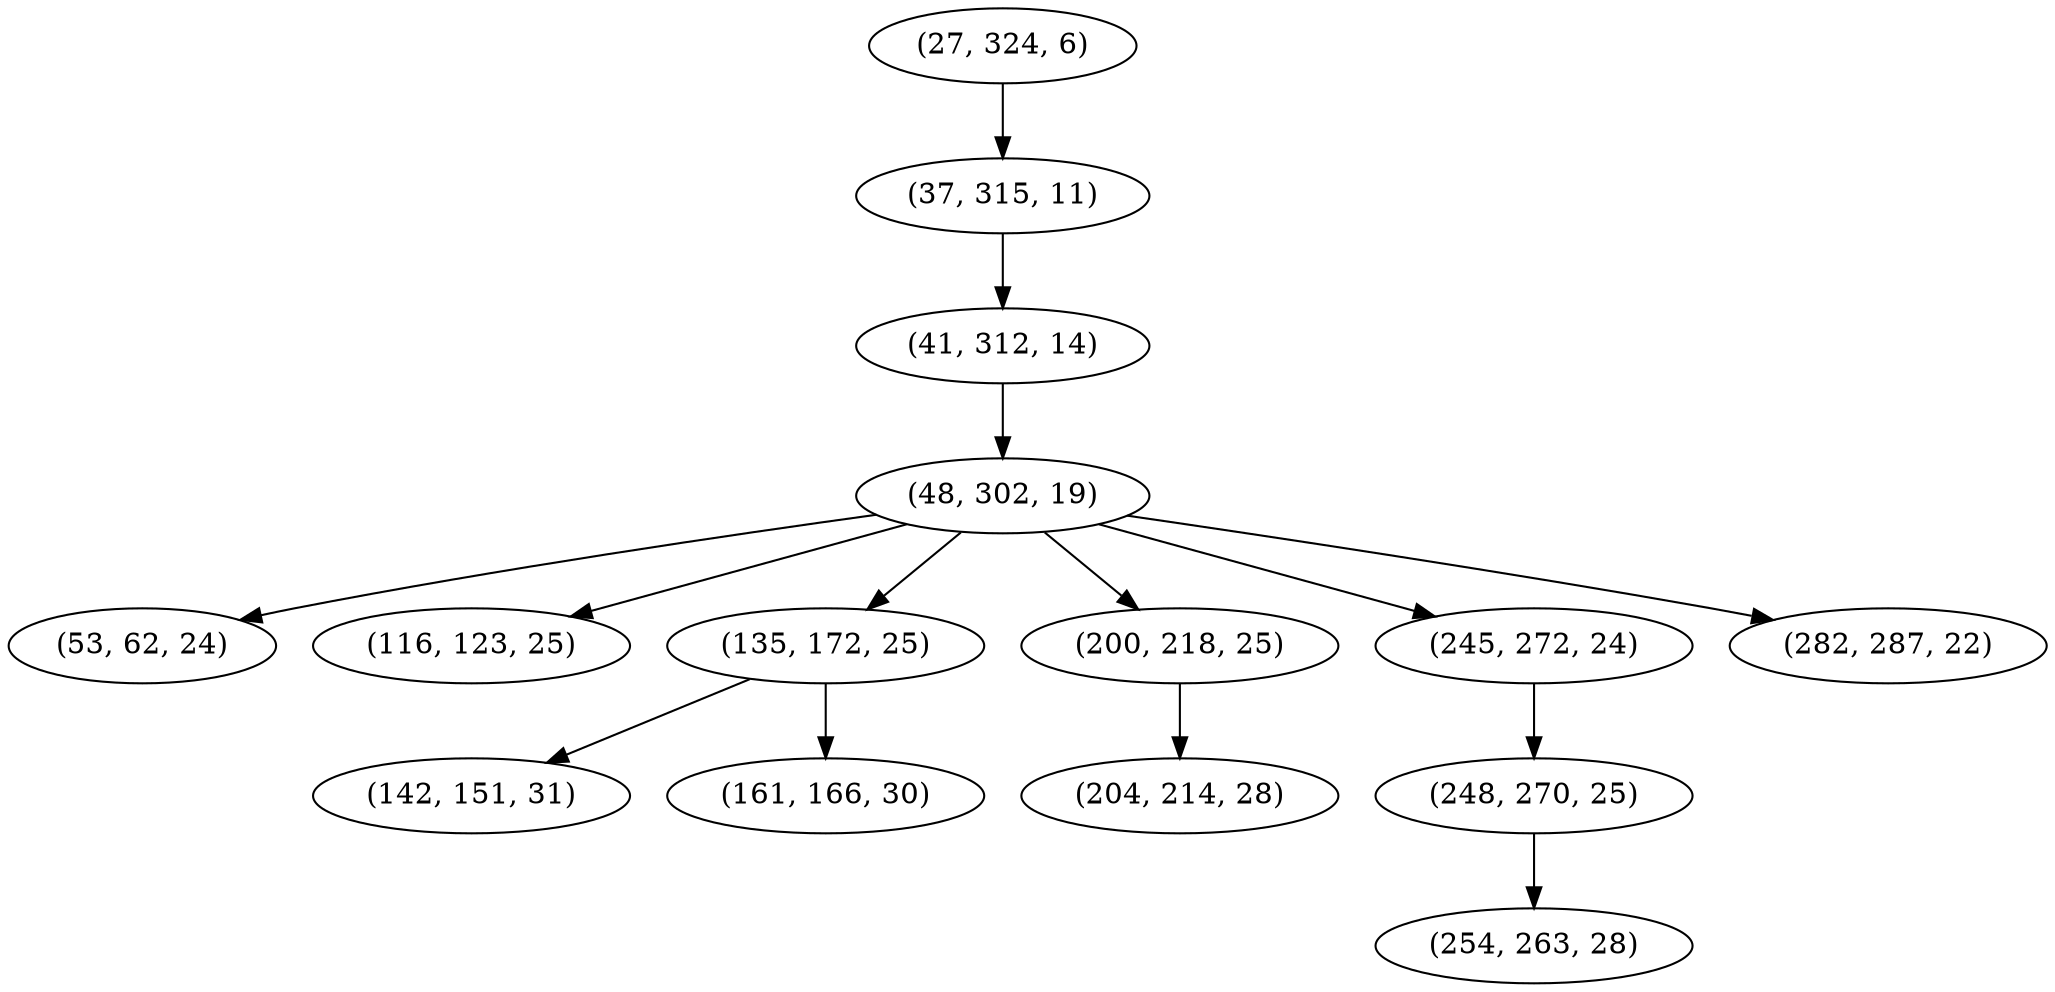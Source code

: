 digraph tree {
    "(27, 324, 6)";
    "(37, 315, 11)";
    "(41, 312, 14)";
    "(48, 302, 19)";
    "(53, 62, 24)";
    "(116, 123, 25)";
    "(135, 172, 25)";
    "(142, 151, 31)";
    "(161, 166, 30)";
    "(200, 218, 25)";
    "(204, 214, 28)";
    "(245, 272, 24)";
    "(248, 270, 25)";
    "(254, 263, 28)";
    "(282, 287, 22)";
    "(27, 324, 6)" -> "(37, 315, 11)";
    "(37, 315, 11)" -> "(41, 312, 14)";
    "(41, 312, 14)" -> "(48, 302, 19)";
    "(48, 302, 19)" -> "(53, 62, 24)";
    "(48, 302, 19)" -> "(116, 123, 25)";
    "(48, 302, 19)" -> "(135, 172, 25)";
    "(48, 302, 19)" -> "(200, 218, 25)";
    "(48, 302, 19)" -> "(245, 272, 24)";
    "(48, 302, 19)" -> "(282, 287, 22)";
    "(135, 172, 25)" -> "(142, 151, 31)";
    "(135, 172, 25)" -> "(161, 166, 30)";
    "(200, 218, 25)" -> "(204, 214, 28)";
    "(245, 272, 24)" -> "(248, 270, 25)";
    "(248, 270, 25)" -> "(254, 263, 28)";
}
